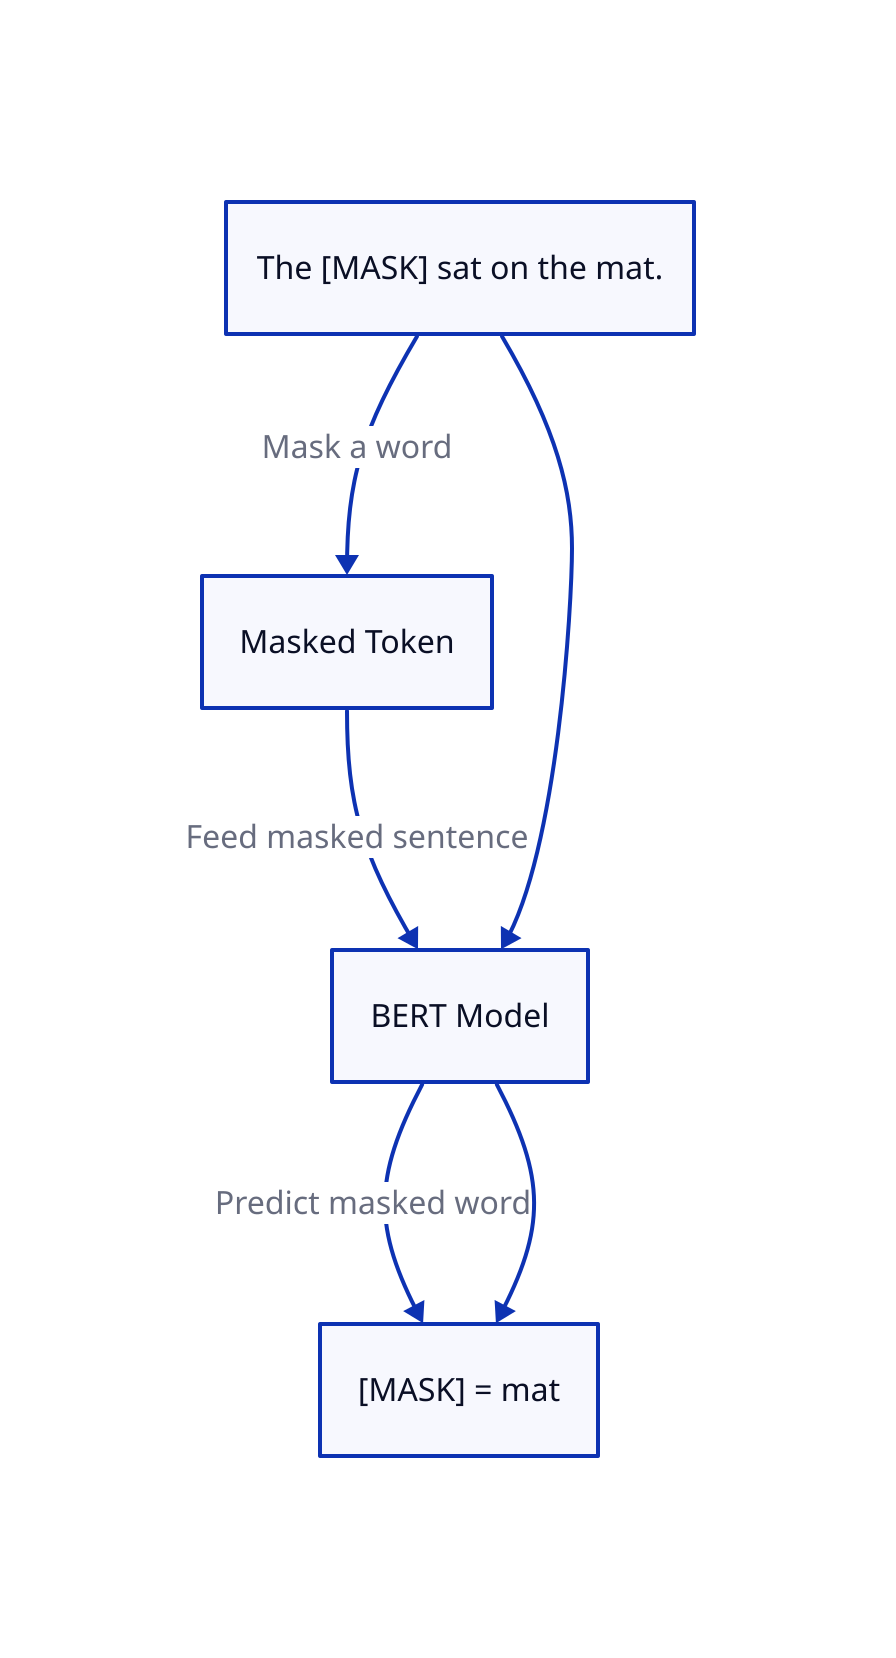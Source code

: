 # left to right direction
input: "Input Sentence"
mask: "Masked Token"
bert: "BERT Model"
output: "Predicted Token"

input -> mask: "Mask a word"
mask -> bert: "Feed masked sentence"
bert -> output: "Predict masked word"

input: "The [MASK] sat on the mat."
output: "[MASK] = mat"

input -> bert: ""
bert -> output: ""